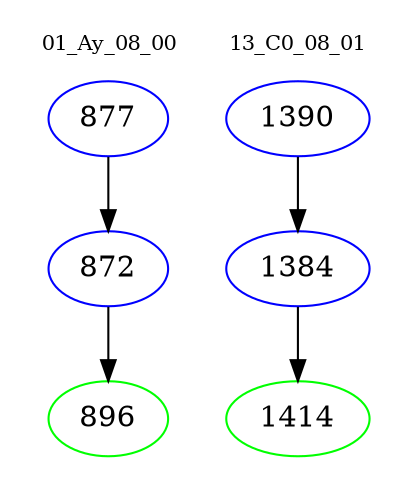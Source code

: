 digraph{
subgraph cluster_0 {
color = white
label = "01_Ay_08_00";
fontsize=10;
T0_877 [label="877", color="blue"]
T0_877 -> T0_872 [color="black"]
T0_872 [label="872", color="blue"]
T0_872 -> T0_896 [color="black"]
T0_896 [label="896", color="green"]
}
subgraph cluster_1 {
color = white
label = "13_C0_08_01";
fontsize=10;
T1_1390 [label="1390", color="blue"]
T1_1390 -> T1_1384 [color="black"]
T1_1384 [label="1384", color="blue"]
T1_1384 -> T1_1414 [color="black"]
T1_1414 [label="1414", color="green"]
}
}

